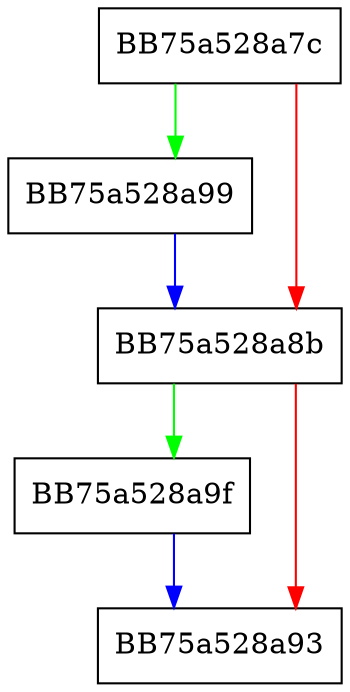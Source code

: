 digraph CheckLuaGlobalScopeIntegrity {
  node [shape="box"];
  graph [splines=ortho];
  BB75a528a7c -> BB75a528a99 [color="green"];
  BB75a528a7c -> BB75a528a8b [color="red"];
  BB75a528a8b -> BB75a528a9f [color="green"];
  BB75a528a8b -> BB75a528a93 [color="red"];
  BB75a528a99 -> BB75a528a8b [color="blue"];
  BB75a528a9f -> BB75a528a93 [color="blue"];
}
